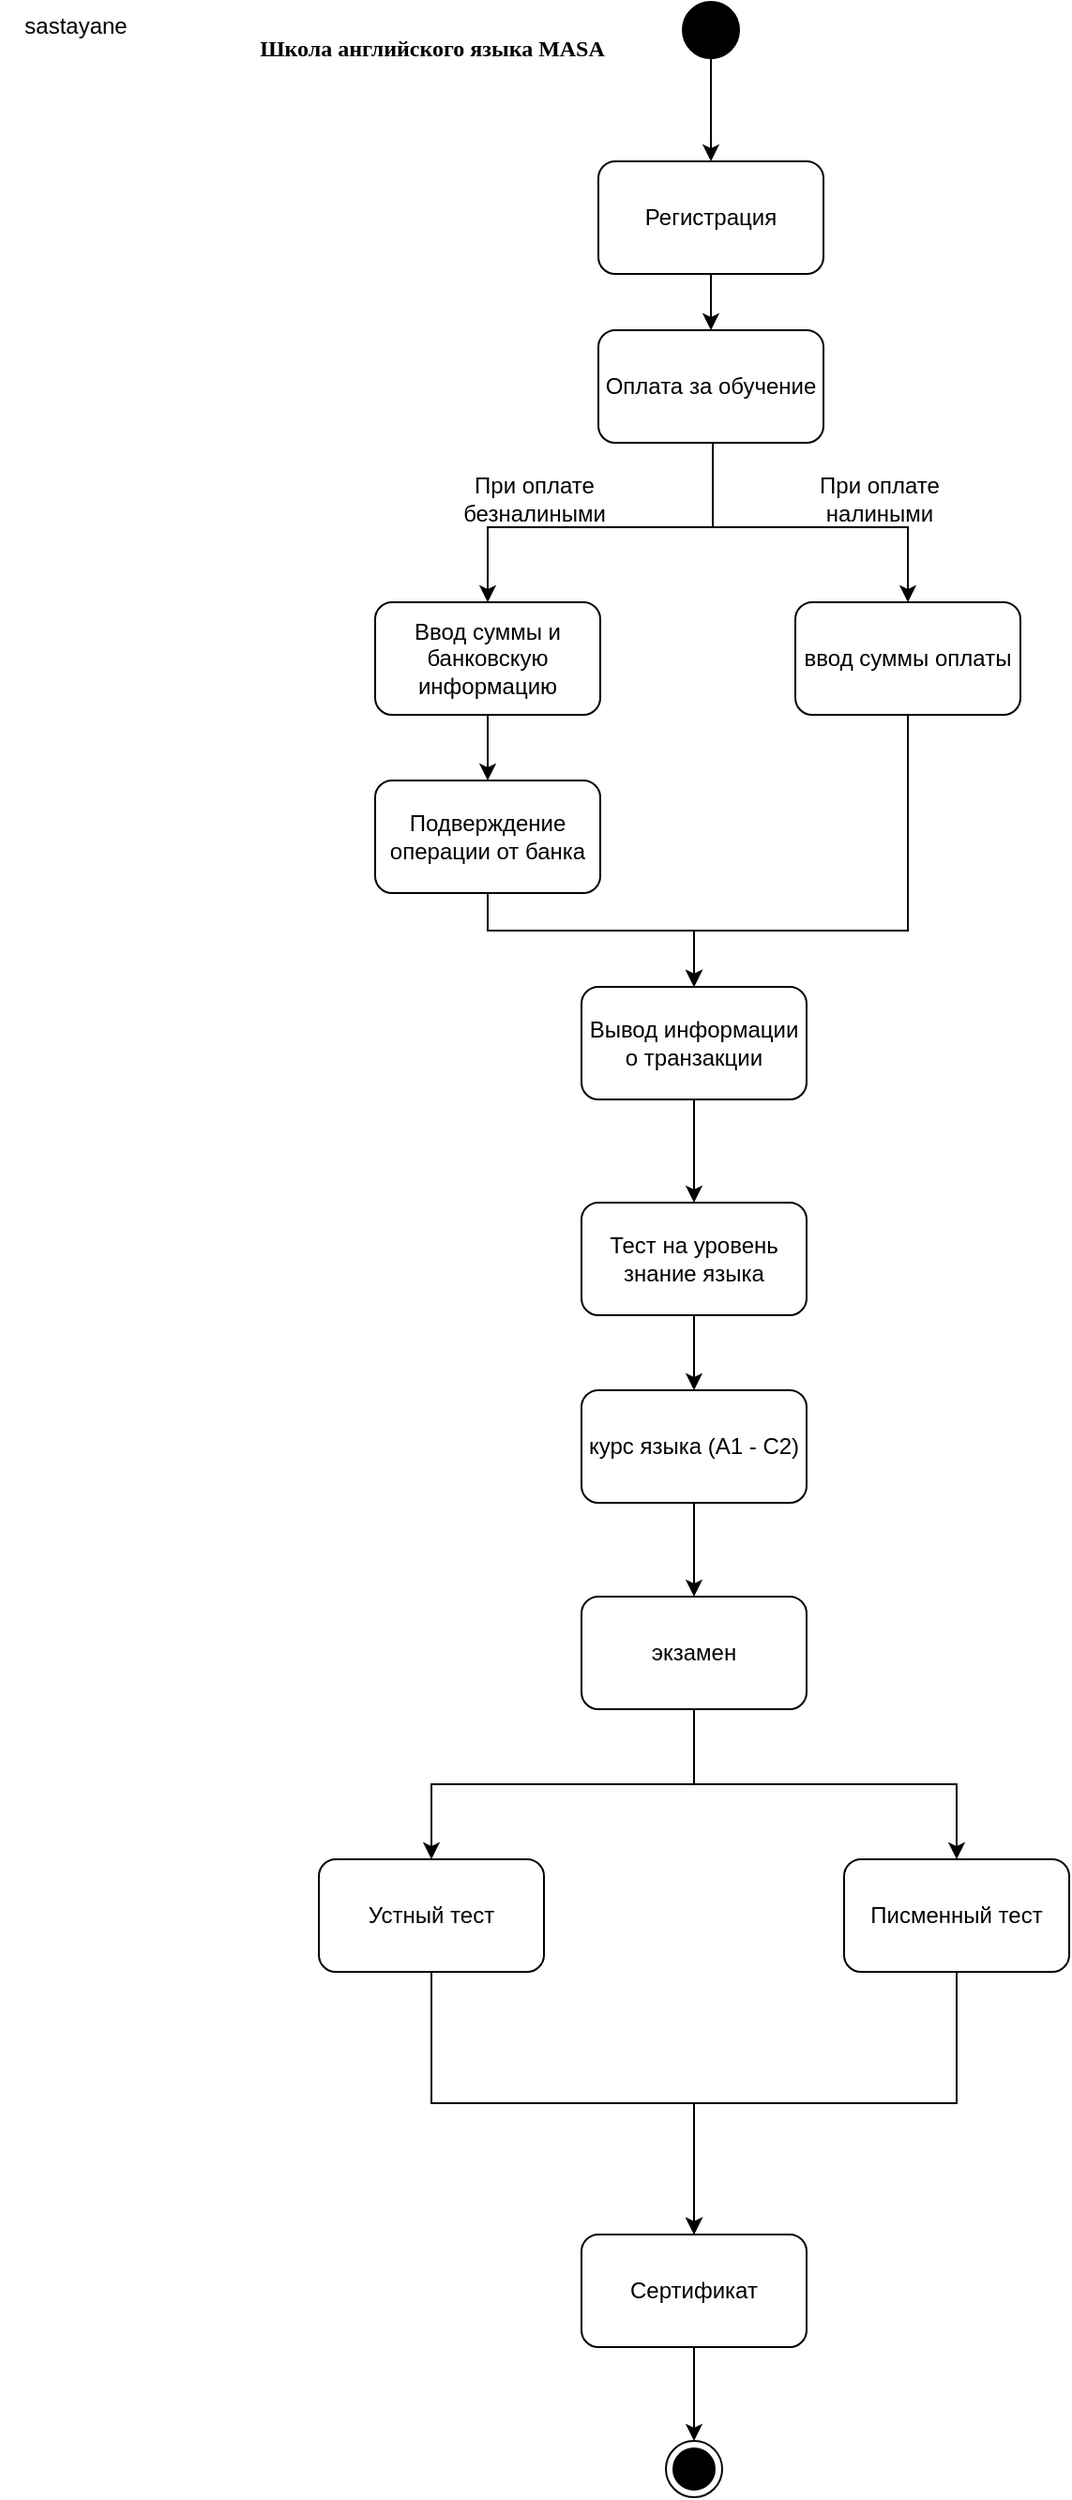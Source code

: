 <mxfile version="24.3.1" type="github">
  <diagram name="Page-1" id="KsQvX5g-nGRdZIbadOvt">
    <mxGraphModel dx="607" dy="706" grid="1" gridSize="10" guides="1" tooltips="1" connect="1" arrows="1" fold="1" page="1" pageScale="1" pageWidth="827" pageHeight="1169" math="0" shadow="0">
      <root>
        <mxCell id="0" />
        <mxCell id="1" parent="0" />
        <mxCell id="m7a6TKnKJFt4KV4W7iri-1" value="" style="ellipse;fillColor=strokeColor;html=1;" parent="1" vertex="1">
          <mxGeometry x="374" y="10" width="30" height="30" as="geometry" />
        </mxCell>
        <mxCell id="m7a6TKnKJFt4KV4W7iri-2" value="" style="ellipse;html=1;shape=endState;fillColor=strokeColor;" parent="1" vertex="1">
          <mxGeometry x="365" y="1310" width="30" height="30" as="geometry" />
        </mxCell>
        <mxCell id="m7a6TKnKJFt4KV4W7iri-3" value="" style="endArrow=classic;html=1;rounded=0;exitX=0.5;exitY=1;exitDx=0;exitDy=0;" parent="1" source="m7a6TKnKJFt4KV4W7iri-1" target="m7a6TKnKJFt4KV4W7iri-4" edge="1">
          <mxGeometry width="50" height="50" relative="1" as="geometry">
            <mxPoint x="380" y="85" as="sourcePoint" />
            <mxPoint x="390" y="35" as="targetPoint" />
          </mxGeometry>
        </mxCell>
        <mxCell id="m7a6TKnKJFt4KV4W7iri-4" value="Регистрация" style="rounded=1;whiteSpace=wrap;html=1;" parent="1" vertex="1">
          <mxGeometry x="329" y="95" width="120" height="60" as="geometry" />
        </mxCell>
        <mxCell id="m7a6TKnKJFt4KV4W7iri-5" value="" style="endArrow=classic;html=1;rounded=0;exitX=0.5;exitY=1;exitDx=0;exitDy=0;entryX=0.5;entryY=0;entryDx=0;entryDy=0;" parent="1" source="m7a6TKnKJFt4KV4W7iri-4" target="m7a6TKnKJFt4KV4W7iri-9" edge="1">
          <mxGeometry width="50" height="50" relative="1" as="geometry">
            <mxPoint x="370" y="205" as="sourcePoint" />
            <mxPoint x="389" y="155" as="targetPoint" />
          </mxGeometry>
        </mxCell>
        <mxCell id="m7a6TKnKJFt4KV4W7iri-6" style="edgeStyle=orthogonalEdgeStyle;rounded=0;orthogonalLoop=1;jettySize=auto;html=1;" parent="1" source="m7a6TKnKJFt4KV4W7iri-46" target="m7a6TKnKJFt4KV4W7iri-2" edge="1">
          <mxGeometry relative="1" as="geometry">
            <mxPoint x="380" y="1270" as="sourcePoint" />
          </mxGeometry>
        </mxCell>
        <mxCell id="m7a6TKnKJFt4KV4W7iri-9" value="Оплата за обучение" style="rounded=1;whiteSpace=wrap;html=1;" parent="1" vertex="1">
          <mxGeometry x="329" y="185" width="120" height="60" as="geometry" />
        </mxCell>
        <mxCell id="m7a6TKnKJFt4KV4W7iri-34" style="edgeStyle=orthogonalEdgeStyle;rounded=0;orthogonalLoop=1;jettySize=auto;html=1;" parent="1" source="m7a6TKnKJFt4KV4W7iri-10" target="m7a6TKnKJFt4KV4W7iri-33" edge="1">
          <mxGeometry relative="1" as="geometry" />
        </mxCell>
        <mxCell id="m7a6TKnKJFt4KV4W7iri-10" value="Тест на уровень знание языка" style="rounded=1;whiteSpace=wrap;html=1;" parent="1" vertex="1">
          <mxGeometry x="320" y="650" width="120" height="60" as="geometry" />
        </mxCell>
        <mxCell id="m7a6TKnKJFt4KV4W7iri-13" style="edgeStyle=orthogonalEdgeStyle;rounded=0;orthogonalLoop=1;jettySize=auto;html=1;entryX=0.5;entryY=0;entryDx=0;entryDy=0;" parent="1" target="m7a6TKnKJFt4KV4W7iri-19" edge="1">
          <mxGeometry relative="1" as="geometry">
            <mxPoint x="390" y="250" as="sourcePoint" />
            <mxPoint x="494" y="355" as="targetPoint" />
            <Array as="points">
              <mxPoint x="390" y="290" />
              <mxPoint x="494" y="290" />
            </Array>
          </mxGeometry>
        </mxCell>
        <mxCell id="m7a6TKnKJFt4KV4W7iri-15" style="edgeStyle=orthogonalEdgeStyle;rounded=0;orthogonalLoop=1;jettySize=auto;html=1;" parent="1" source="m7a6TKnKJFt4KV4W7iri-16" target="m7a6TKnKJFt4KV4W7iri-22" edge="1">
          <mxGeometry relative="1" as="geometry" />
        </mxCell>
        <mxCell id="m7a6TKnKJFt4KV4W7iri-16" value="Ввод суммы и банковскую информацию" style="rounded=1;whiteSpace=wrap;html=1;" parent="1" vertex="1">
          <mxGeometry x="210" y="330" width="120" height="60" as="geometry" />
        </mxCell>
        <mxCell id="m7a6TKnKJFt4KV4W7iri-17" value="" style="endArrow=classic;html=1;rounded=0;" parent="1" target="m7a6TKnKJFt4KV4W7iri-16" edge="1">
          <mxGeometry width="50" height="50" relative="1" as="geometry">
            <mxPoint x="390" y="245" as="sourcePoint" />
            <mxPoint x="270" y="330" as="targetPoint" />
            <Array as="points">
              <mxPoint x="390" y="290" />
              <mxPoint x="270" y="290" />
            </Array>
          </mxGeometry>
        </mxCell>
        <mxCell id="m7a6TKnKJFt4KV4W7iri-18" style="edgeStyle=orthogonalEdgeStyle;rounded=0;orthogonalLoop=1;jettySize=auto;html=1;" parent="1" source="m7a6TKnKJFt4KV4W7iri-19" target="m7a6TKnKJFt4KV4W7iri-20" edge="1">
          <mxGeometry relative="1" as="geometry">
            <Array as="points">
              <mxPoint x="494" y="505" />
              <mxPoint x="380" y="505" />
            </Array>
          </mxGeometry>
        </mxCell>
        <mxCell id="m7a6TKnKJFt4KV4W7iri-19" value="ввод суммы оплаты" style="rounded=1;whiteSpace=wrap;html=1;" parent="1" vertex="1">
          <mxGeometry x="434" y="330" width="120" height="60" as="geometry" />
        </mxCell>
        <mxCell id="m7a6TKnKJFt4KV4W7iri-32" style="edgeStyle=orthogonalEdgeStyle;rounded=0;orthogonalLoop=1;jettySize=auto;html=1;exitX=0.5;exitY=1;exitDx=0;exitDy=0;" parent="1" source="m7a6TKnKJFt4KV4W7iri-20" target="m7a6TKnKJFt4KV4W7iri-10" edge="1">
          <mxGeometry relative="1" as="geometry" />
        </mxCell>
        <mxCell id="m7a6TKnKJFt4KV4W7iri-20" value="Вывод информации о транзакции" style="rounded=1;whiteSpace=wrap;html=1;" parent="1" vertex="1">
          <mxGeometry x="320" y="535" width="120" height="60" as="geometry" />
        </mxCell>
        <mxCell id="m7a6TKnKJFt4KV4W7iri-21" style="edgeStyle=orthogonalEdgeStyle;rounded=0;orthogonalLoop=1;jettySize=auto;html=1;" parent="1" source="m7a6TKnKJFt4KV4W7iri-22" target="m7a6TKnKJFt4KV4W7iri-20" edge="1">
          <mxGeometry relative="1" as="geometry">
            <Array as="points">
              <mxPoint x="270" y="505" />
              <mxPoint x="380" y="505" />
            </Array>
          </mxGeometry>
        </mxCell>
        <mxCell id="m7a6TKnKJFt4KV4W7iri-22" value="Подверждение операции от банка" style="rounded=1;whiteSpace=wrap;html=1;" parent="1" vertex="1">
          <mxGeometry x="210" y="425" width="120" height="60" as="geometry" />
        </mxCell>
        <mxCell id="m7a6TKnKJFt4KV4W7iri-23" value="При оплате безналиными" style="text;html=1;align=center;verticalAlign=middle;whiteSpace=wrap;rounded=0;" parent="1" vertex="1">
          <mxGeometry x="250" y="260" width="90" height="30" as="geometry" />
        </mxCell>
        <mxCell id="m7a6TKnKJFt4KV4W7iri-24" value="При оплате&lt;div&gt;налиными&lt;/div&gt;" style="text;html=1;align=center;verticalAlign=middle;whiteSpace=wrap;rounded=0;" parent="1" vertex="1">
          <mxGeometry x="434" y="260" width="90" height="30" as="geometry" />
        </mxCell>
        <mxCell id="m7a6TKnKJFt4KV4W7iri-31" value="&lt;span style=&quot;font-weight: 700;&quot;&gt;&lt;font face=&quot;Times New Roman&quot;&gt;Школа английского языка MASA&lt;/font&gt;&lt;/span&gt;" style="text;html=1;align=center;verticalAlign=middle;resizable=0;points=[];autosize=1;strokeColor=none;fillColor=none;" parent="1" vertex="1">
          <mxGeometry x="135" y="20" width="210" height="30" as="geometry" />
        </mxCell>
        <mxCell id="m7a6TKnKJFt4KV4W7iri-37" style="edgeStyle=orthogonalEdgeStyle;rounded=0;orthogonalLoop=1;jettySize=auto;html=1;entryX=0.5;entryY=0;entryDx=0;entryDy=0;" parent="1" source="m7a6TKnKJFt4KV4W7iri-33" target="m7a6TKnKJFt4KV4W7iri-36" edge="1">
          <mxGeometry relative="1" as="geometry" />
        </mxCell>
        <mxCell id="m7a6TKnKJFt4KV4W7iri-33" value="курс языка (A1 - C2)" style="rounded=1;whiteSpace=wrap;html=1;" parent="1" vertex="1">
          <mxGeometry x="320" y="750" width="120" height="60" as="geometry" />
        </mxCell>
        <mxCell id="m7a6TKnKJFt4KV4W7iri-36" value="экзамен" style="rounded=1;whiteSpace=wrap;html=1;" parent="1" vertex="1">
          <mxGeometry x="320" y="860" width="120" height="60" as="geometry" />
        </mxCell>
        <mxCell id="m7a6TKnKJFt4KV4W7iri-38" value="" style="endArrow=classic;html=1;rounded=0;entryX=0.5;entryY=0;entryDx=0;entryDy=0;" parent="1" target="m7a6TKnKJFt4KV4W7iri-41" edge="1">
          <mxGeometry width="50" height="50" relative="1" as="geometry">
            <mxPoint x="380" y="920" as="sourcePoint" />
            <mxPoint x="260" y="995" as="targetPoint" />
            <Array as="points">
              <mxPoint x="380" y="960" />
              <mxPoint x="320" y="960" />
              <mxPoint x="240" y="960" />
            </Array>
          </mxGeometry>
        </mxCell>
        <mxCell id="m7a6TKnKJFt4KV4W7iri-39" style="edgeStyle=orthogonalEdgeStyle;rounded=0;orthogonalLoop=1;jettySize=auto;html=1;" parent="1" edge="1">
          <mxGeometry relative="1" as="geometry">
            <mxPoint x="390" y="920" as="sourcePoint" />
            <mxPoint x="520" y="1000" as="targetPoint" />
            <Array as="points">
              <mxPoint x="380" y="920" />
              <mxPoint x="380" y="960" />
              <mxPoint x="520" y="960" />
              <mxPoint x="520" y="1000" />
            </Array>
          </mxGeometry>
        </mxCell>
        <mxCell id="m7a6TKnKJFt4KV4W7iri-41" value="Устный тест" style="rounded=1;whiteSpace=wrap;html=1;" parent="1" vertex="1">
          <mxGeometry x="180" y="1000" width="120" height="60" as="geometry" />
        </mxCell>
        <mxCell id="m7a6TKnKJFt4KV4W7iri-43" value="Писменный тест" style="rounded=1;whiteSpace=wrap;html=1;" parent="1" vertex="1">
          <mxGeometry x="460" y="1000" width="120" height="60" as="geometry" />
        </mxCell>
        <mxCell id="m7a6TKnKJFt4KV4W7iri-44" value="" style="endArrow=classic;html=1;rounded=0;exitX=0.5;exitY=1;exitDx=0;exitDy=0;" parent="1" source="m7a6TKnKJFt4KV4W7iri-41" edge="1">
          <mxGeometry width="50" height="50" relative="1" as="geometry">
            <mxPoint x="230" y="1170" as="sourcePoint" />
            <mxPoint x="380" y="1200" as="targetPoint" />
            <Array as="points">
              <mxPoint x="240" y="1130" />
              <mxPoint x="380" y="1130" />
            </Array>
          </mxGeometry>
        </mxCell>
        <mxCell id="m7a6TKnKJFt4KV4W7iri-45" value="" style="endArrow=classic;html=1;rounded=0;exitX=0.5;exitY=1;exitDx=0;exitDy=0;" parent="1" source="m7a6TKnKJFt4KV4W7iri-43" edge="1">
          <mxGeometry width="50" height="50" relative="1" as="geometry">
            <mxPoint x="440" y="1170" as="sourcePoint" />
            <mxPoint x="380" y="1200" as="targetPoint" />
            <Array as="points">
              <mxPoint x="520" y="1130" />
              <mxPoint x="380" y="1130" />
            </Array>
          </mxGeometry>
        </mxCell>
        <mxCell id="m7a6TKnKJFt4KV4W7iri-46" value="Сертификат" style="rounded=1;whiteSpace=wrap;html=1;" parent="1" vertex="1">
          <mxGeometry x="320" y="1200" width="120" height="60" as="geometry" />
        </mxCell>
        <mxCell id="afVPsOiVtzZRzDS321Y_-1" value="sastayane&lt;div&gt;&lt;br&gt;&lt;/div&gt;" style="text;html=1;align=center;verticalAlign=middle;resizable=0;points=[];autosize=1;strokeColor=none;fillColor=none;" vertex="1" parent="1">
          <mxGeometry x="10" y="10" width="80" height="40" as="geometry" />
        </mxCell>
      </root>
    </mxGraphModel>
  </diagram>
</mxfile>
